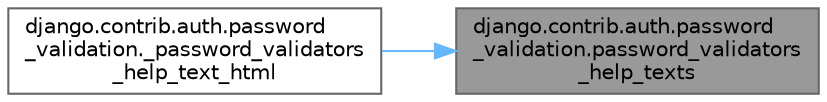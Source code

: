 digraph "django.contrib.auth.password_validation.password_validators_help_texts"
{
 // LATEX_PDF_SIZE
  bgcolor="transparent";
  edge [fontname=Helvetica,fontsize=10,labelfontname=Helvetica,labelfontsize=10];
  node [fontname=Helvetica,fontsize=10,shape=box,height=0.2,width=0.4];
  rankdir="RL";
  Node1 [id="Node000001",label="django.contrib.auth.password\l_validation.password_validators\l_help_texts",height=0.2,width=0.4,color="gray40", fillcolor="grey60", style="filled", fontcolor="black",tooltip=" "];
  Node1 -> Node2 [id="edge1_Node000001_Node000002",dir="back",color="steelblue1",style="solid",tooltip=" "];
  Node2 [id="Node000002",label="django.contrib.auth.password\l_validation._password_validators\l_help_text_html",height=0.2,width=0.4,color="grey40", fillcolor="white", style="filled",URL="$namespacedjango_1_1contrib_1_1auth_1_1password__validation.html#af6e3b0d0f67335661dc6353d90ee3fc4",tooltip=" "];
}
